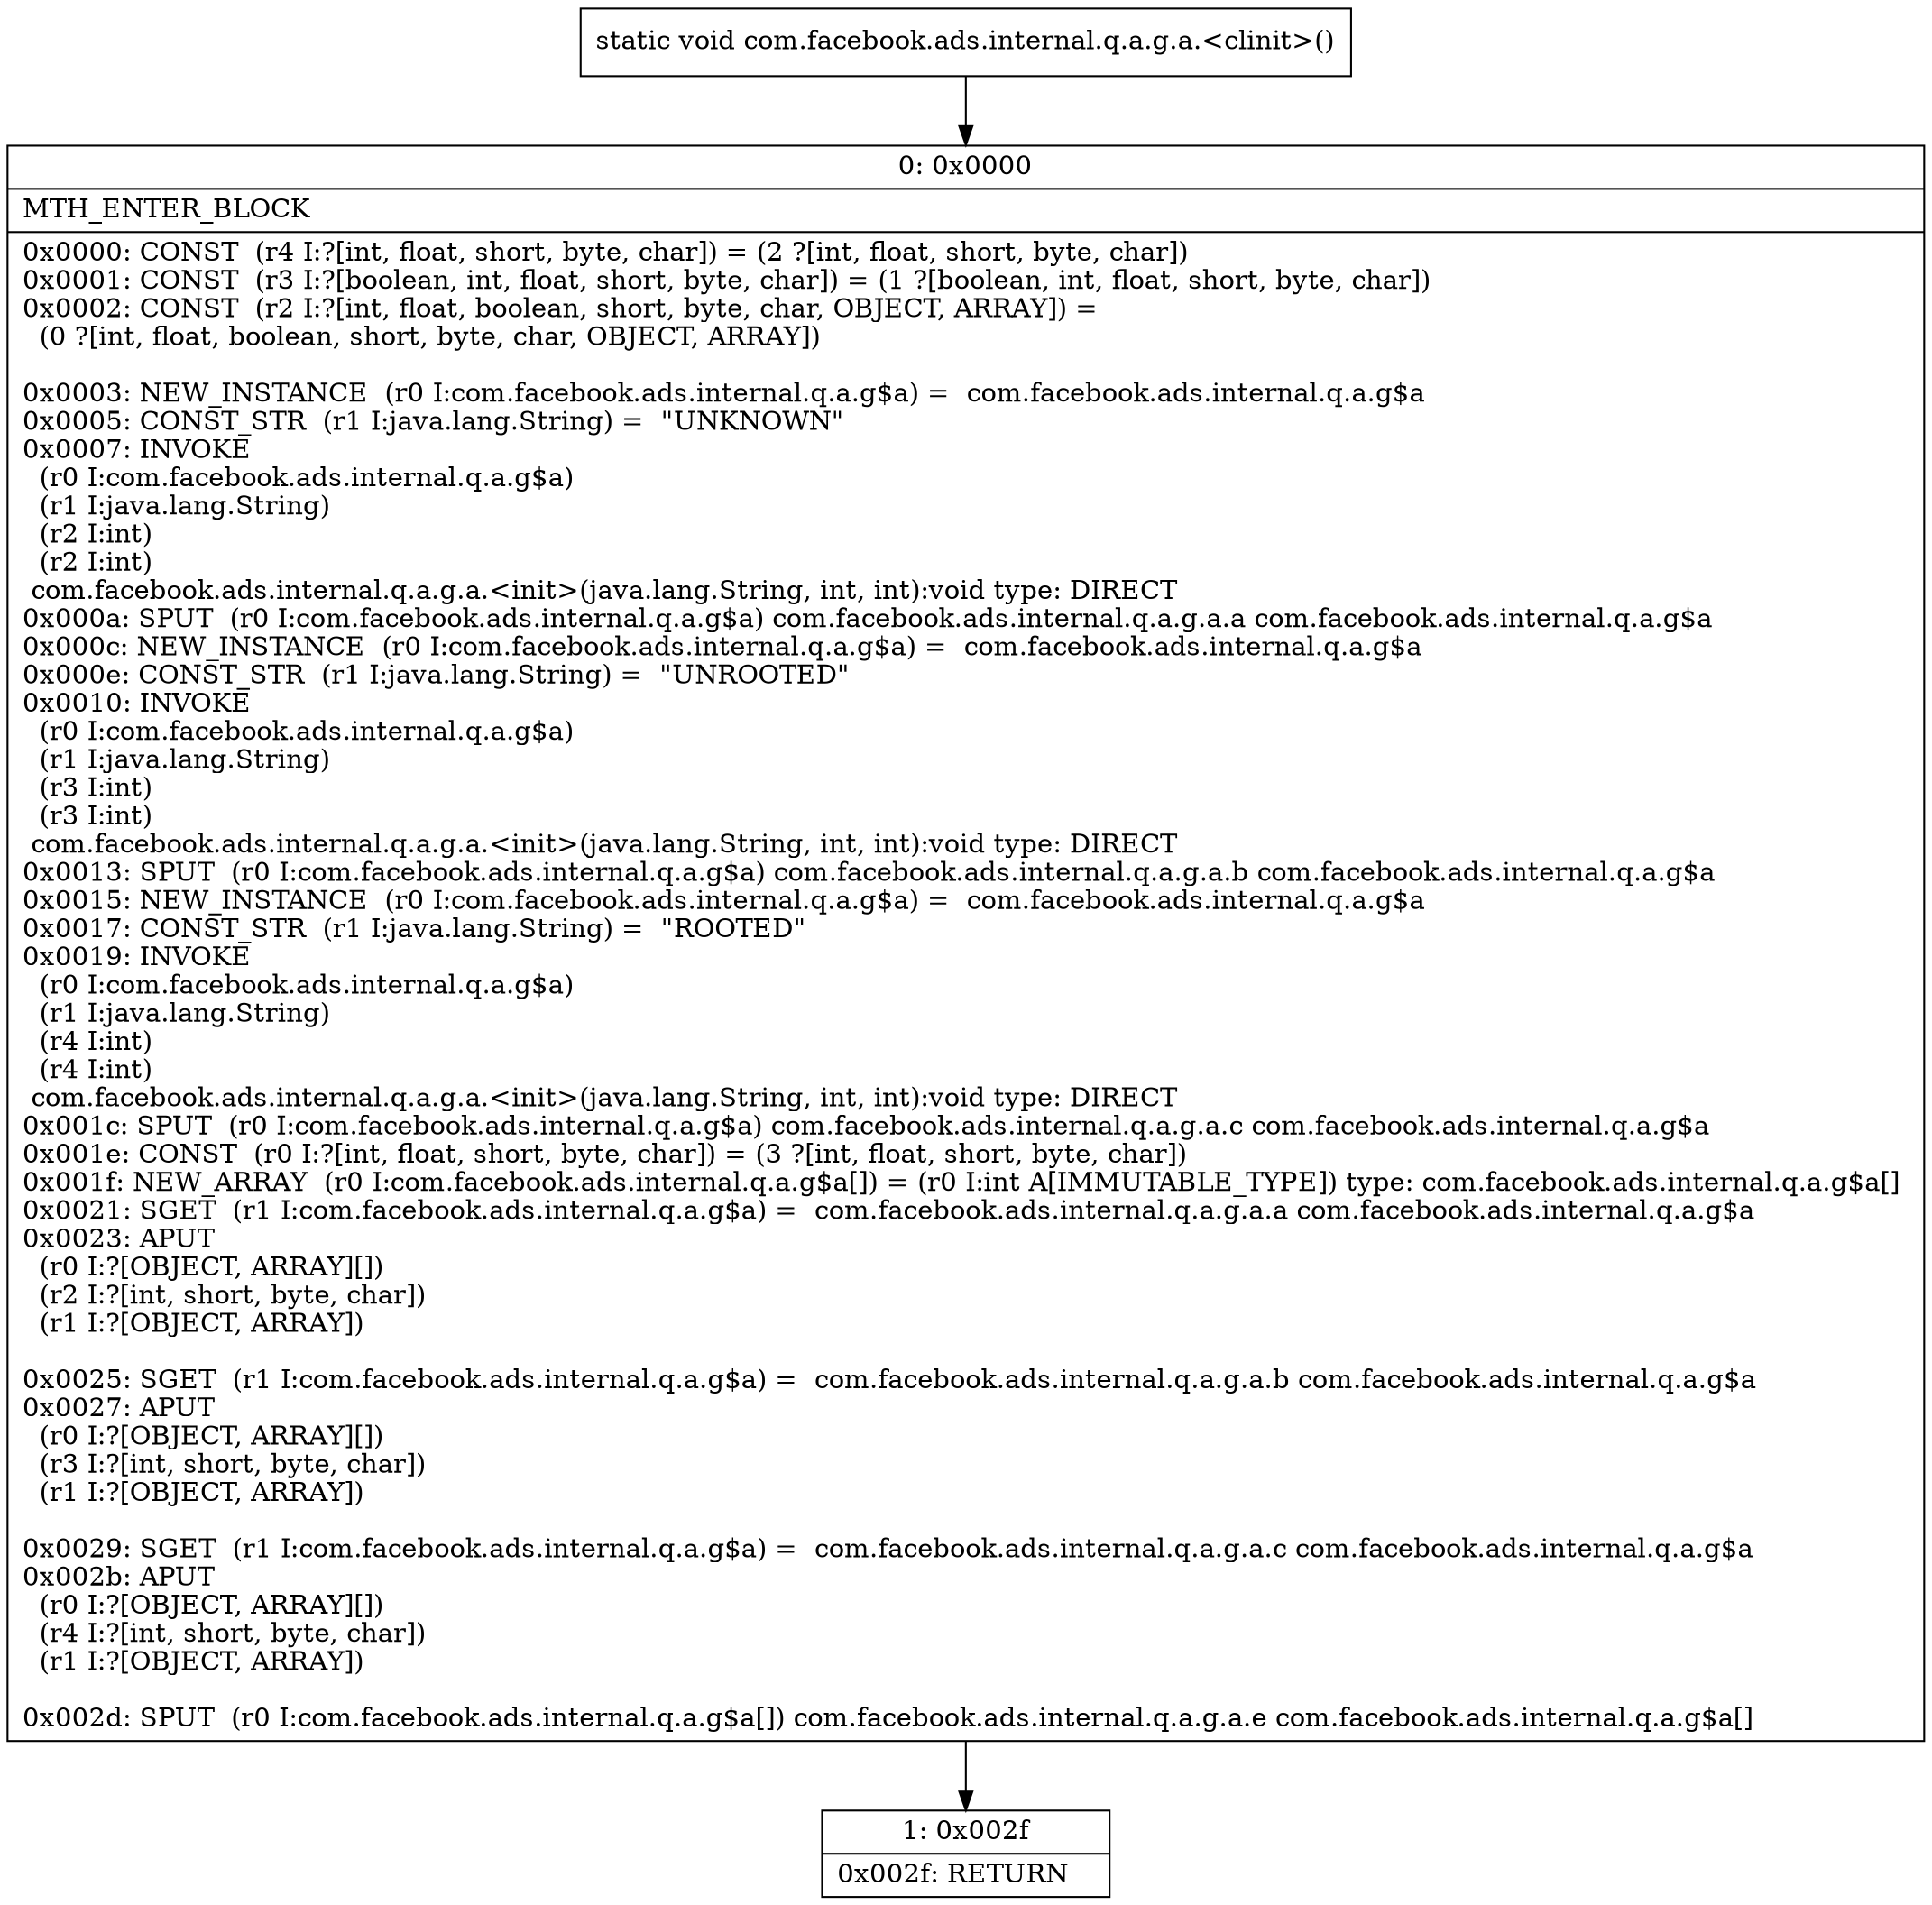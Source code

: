 digraph "CFG forcom.facebook.ads.internal.q.a.g.a.\<clinit\>()V" {
Node_0 [shape=record,label="{0\:\ 0x0000|MTH_ENTER_BLOCK\l|0x0000: CONST  (r4 I:?[int, float, short, byte, char]) = (2 ?[int, float, short, byte, char]) \l0x0001: CONST  (r3 I:?[boolean, int, float, short, byte, char]) = (1 ?[boolean, int, float, short, byte, char]) \l0x0002: CONST  (r2 I:?[int, float, boolean, short, byte, char, OBJECT, ARRAY]) = \l  (0 ?[int, float, boolean, short, byte, char, OBJECT, ARRAY])\l \l0x0003: NEW_INSTANCE  (r0 I:com.facebook.ads.internal.q.a.g$a) =  com.facebook.ads.internal.q.a.g$a \l0x0005: CONST_STR  (r1 I:java.lang.String) =  \"UNKNOWN\" \l0x0007: INVOKE  \l  (r0 I:com.facebook.ads.internal.q.a.g$a)\l  (r1 I:java.lang.String)\l  (r2 I:int)\l  (r2 I:int)\l com.facebook.ads.internal.q.a.g.a.\<init\>(java.lang.String, int, int):void type: DIRECT \l0x000a: SPUT  (r0 I:com.facebook.ads.internal.q.a.g$a) com.facebook.ads.internal.q.a.g.a.a com.facebook.ads.internal.q.a.g$a \l0x000c: NEW_INSTANCE  (r0 I:com.facebook.ads.internal.q.a.g$a) =  com.facebook.ads.internal.q.a.g$a \l0x000e: CONST_STR  (r1 I:java.lang.String) =  \"UNROOTED\" \l0x0010: INVOKE  \l  (r0 I:com.facebook.ads.internal.q.a.g$a)\l  (r1 I:java.lang.String)\l  (r3 I:int)\l  (r3 I:int)\l com.facebook.ads.internal.q.a.g.a.\<init\>(java.lang.String, int, int):void type: DIRECT \l0x0013: SPUT  (r0 I:com.facebook.ads.internal.q.a.g$a) com.facebook.ads.internal.q.a.g.a.b com.facebook.ads.internal.q.a.g$a \l0x0015: NEW_INSTANCE  (r0 I:com.facebook.ads.internal.q.a.g$a) =  com.facebook.ads.internal.q.a.g$a \l0x0017: CONST_STR  (r1 I:java.lang.String) =  \"ROOTED\" \l0x0019: INVOKE  \l  (r0 I:com.facebook.ads.internal.q.a.g$a)\l  (r1 I:java.lang.String)\l  (r4 I:int)\l  (r4 I:int)\l com.facebook.ads.internal.q.a.g.a.\<init\>(java.lang.String, int, int):void type: DIRECT \l0x001c: SPUT  (r0 I:com.facebook.ads.internal.q.a.g$a) com.facebook.ads.internal.q.a.g.a.c com.facebook.ads.internal.q.a.g$a \l0x001e: CONST  (r0 I:?[int, float, short, byte, char]) = (3 ?[int, float, short, byte, char]) \l0x001f: NEW_ARRAY  (r0 I:com.facebook.ads.internal.q.a.g$a[]) = (r0 I:int A[IMMUTABLE_TYPE]) type: com.facebook.ads.internal.q.a.g$a[] \l0x0021: SGET  (r1 I:com.facebook.ads.internal.q.a.g$a) =  com.facebook.ads.internal.q.a.g.a.a com.facebook.ads.internal.q.a.g$a \l0x0023: APUT  \l  (r0 I:?[OBJECT, ARRAY][])\l  (r2 I:?[int, short, byte, char])\l  (r1 I:?[OBJECT, ARRAY])\l \l0x0025: SGET  (r1 I:com.facebook.ads.internal.q.a.g$a) =  com.facebook.ads.internal.q.a.g.a.b com.facebook.ads.internal.q.a.g$a \l0x0027: APUT  \l  (r0 I:?[OBJECT, ARRAY][])\l  (r3 I:?[int, short, byte, char])\l  (r1 I:?[OBJECT, ARRAY])\l \l0x0029: SGET  (r1 I:com.facebook.ads.internal.q.a.g$a) =  com.facebook.ads.internal.q.a.g.a.c com.facebook.ads.internal.q.a.g$a \l0x002b: APUT  \l  (r0 I:?[OBJECT, ARRAY][])\l  (r4 I:?[int, short, byte, char])\l  (r1 I:?[OBJECT, ARRAY])\l \l0x002d: SPUT  (r0 I:com.facebook.ads.internal.q.a.g$a[]) com.facebook.ads.internal.q.a.g.a.e com.facebook.ads.internal.q.a.g$a[] \l}"];
Node_1 [shape=record,label="{1\:\ 0x002f|0x002f: RETURN   \l}"];
MethodNode[shape=record,label="{static void com.facebook.ads.internal.q.a.g.a.\<clinit\>() }"];
MethodNode -> Node_0;
Node_0 -> Node_1;
}

